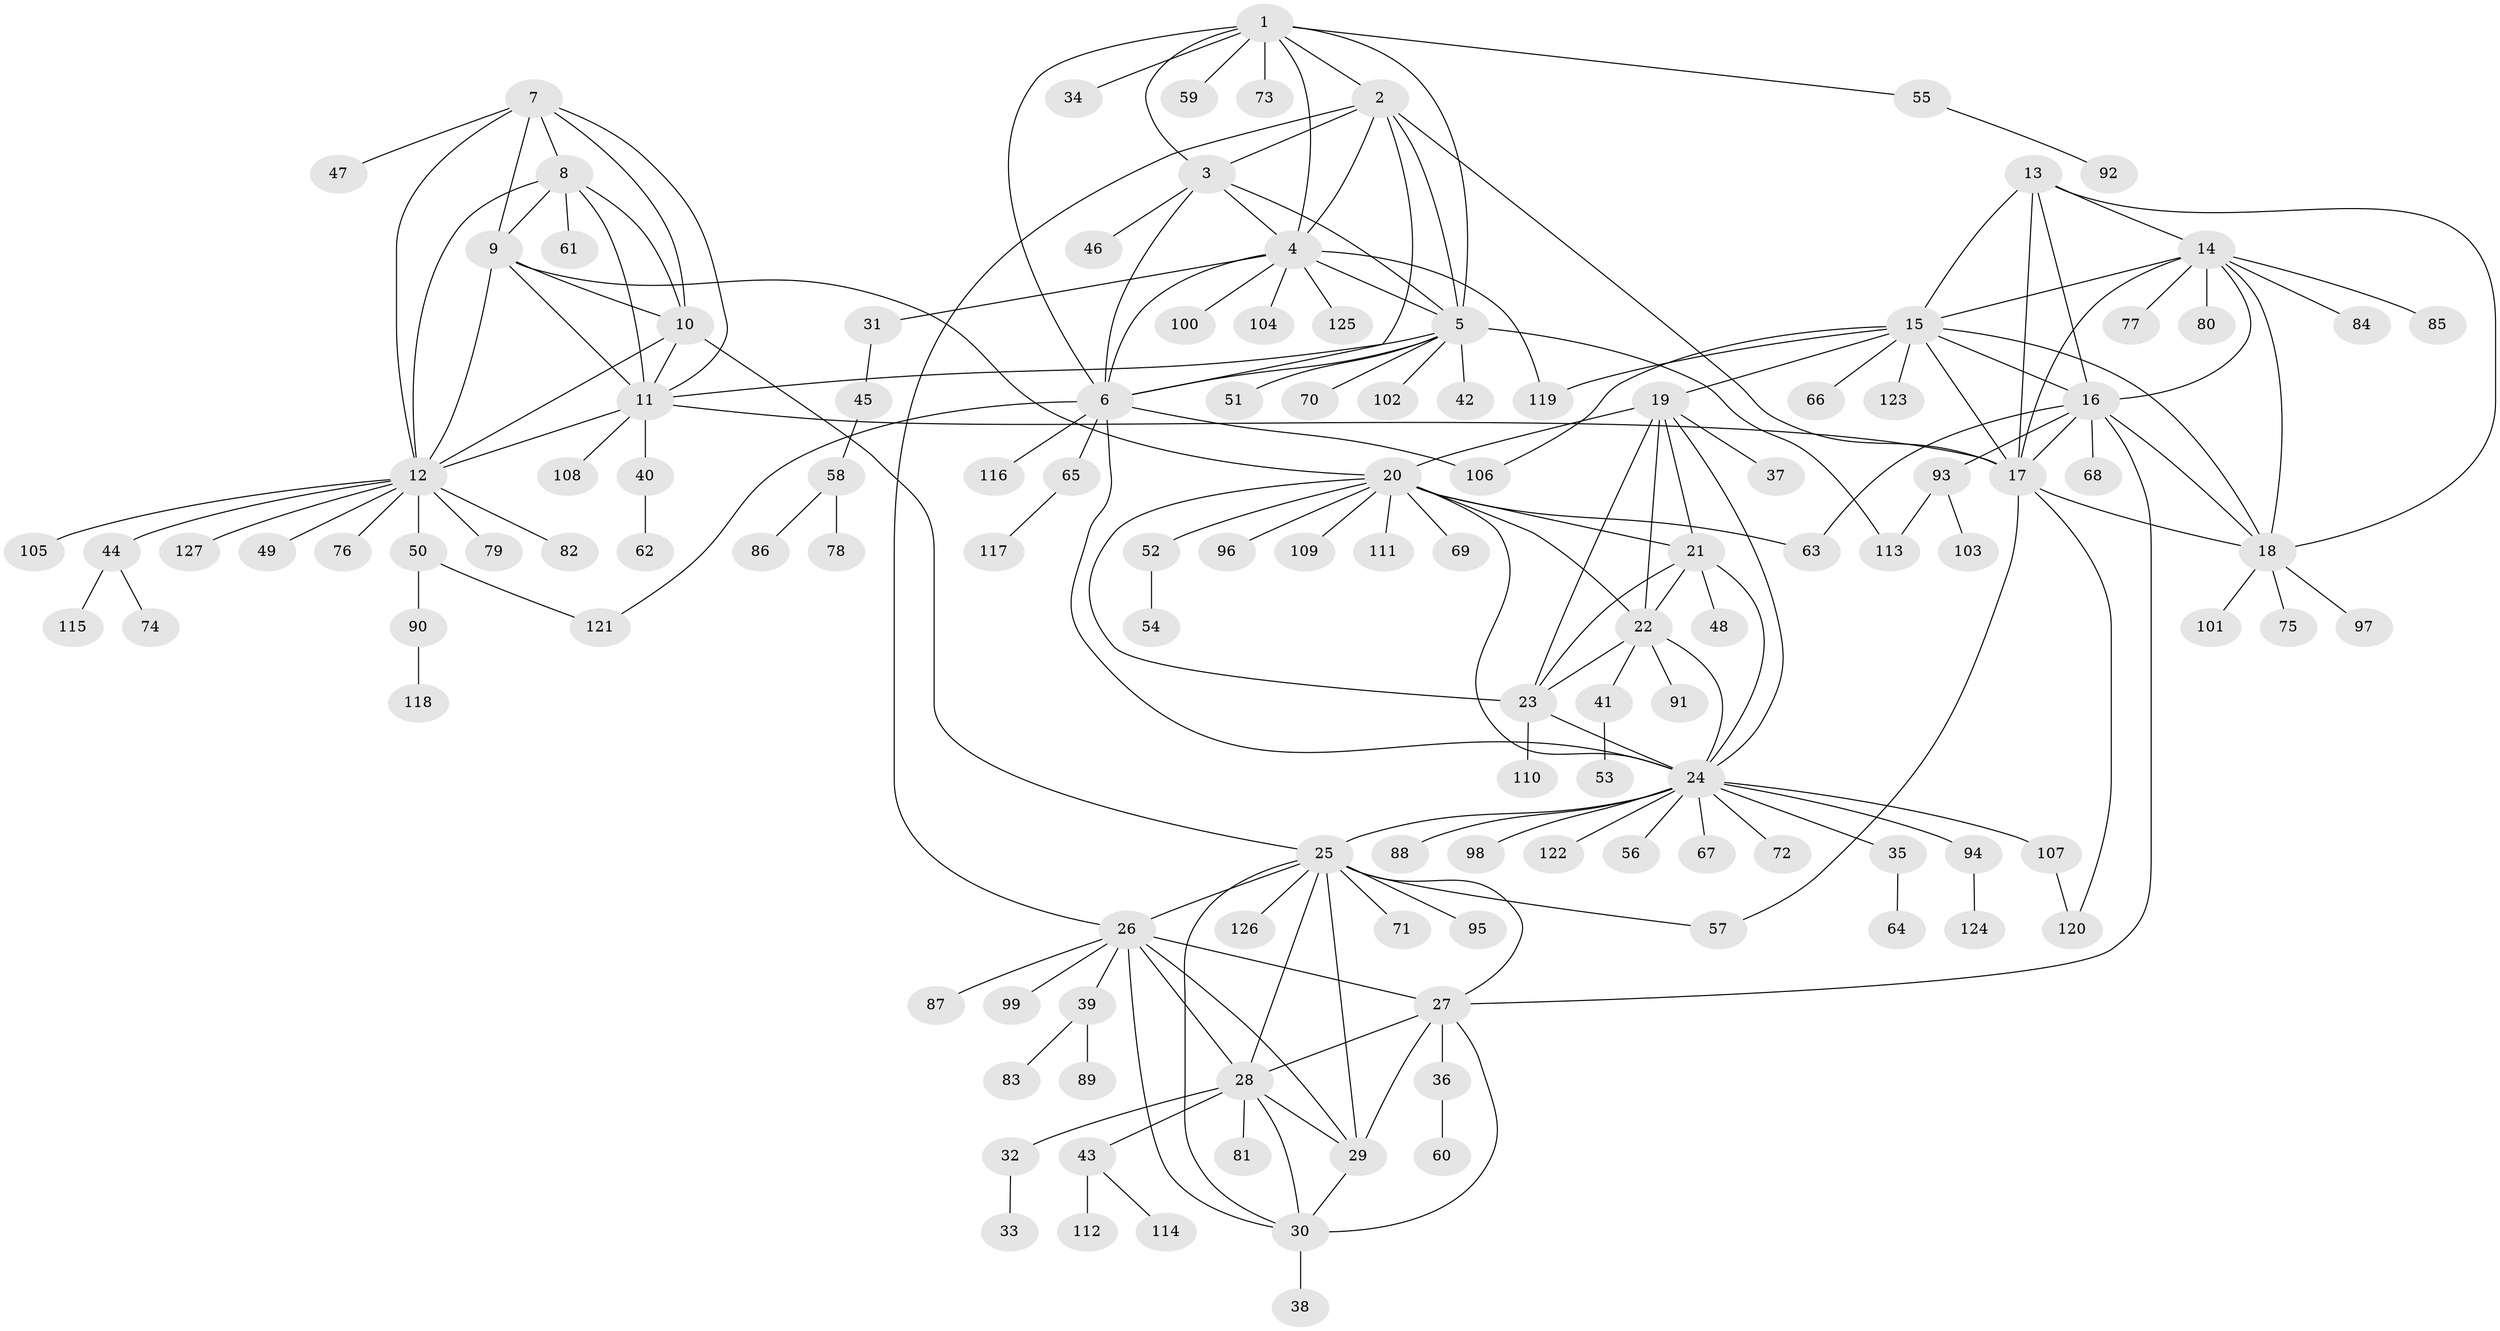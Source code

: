 // Generated by graph-tools (version 1.1) at 2025/50/03/09/25 03:50:34]
// undirected, 127 vertices, 189 edges
graph export_dot {
graph [start="1"]
  node [color=gray90,style=filled];
  1;
  2;
  3;
  4;
  5;
  6;
  7;
  8;
  9;
  10;
  11;
  12;
  13;
  14;
  15;
  16;
  17;
  18;
  19;
  20;
  21;
  22;
  23;
  24;
  25;
  26;
  27;
  28;
  29;
  30;
  31;
  32;
  33;
  34;
  35;
  36;
  37;
  38;
  39;
  40;
  41;
  42;
  43;
  44;
  45;
  46;
  47;
  48;
  49;
  50;
  51;
  52;
  53;
  54;
  55;
  56;
  57;
  58;
  59;
  60;
  61;
  62;
  63;
  64;
  65;
  66;
  67;
  68;
  69;
  70;
  71;
  72;
  73;
  74;
  75;
  76;
  77;
  78;
  79;
  80;
  81;
  82;
  83;
  84;
  85;
  86;
  87;
  88;
  89;
  90;
  91;
  92;
  93;
  94;
  95;
  96;
  97;
  98;
  99;
  100;
  101;
  102;
  103;
  104;
  105;
  106;
  107;
  108;
  109;
  110;
  111;
  112;
  113;
  114;
  115;
  116;
  117;
  118;
  119;
  120;
  121;
  122;
  123;
  124;
  125;
  126;
  127;
  1 -- 2;
  1 -- 3;
  1 -- 4;
  1 -- 5;
  1 -- 6;
  1 -- 34;
  1 -- 55;
  1 -- 59;
  1 -- 73;
  2 -- 3;
  2 -- 4;
  2 -- 5;
  2 -- 6;
  2 -- 17;
  2 -- 26;
  3 -- 4;
  3 -- 5;
  3 -- 6;
  3 -- 46;
  4 -- 5;
  4 -- 6;
  4 -- 31;
  4 -- 100;
  4 -- 104;
  4 -- 119;
  4 -- 125;
  5 -- 6;
  5 -- 11;
  5 -- 42;
  5 -- 51;
  5 -- 70;
  5 -- 102;
  5 -- 113;
  6 -- 24;
  6 -- 65;
  6 -- 106;
  6 -- 116;
  6 -- 121;
  7 -- 8;
  7 -- 9;
  7 -- 10;
  7 -- 11;
  7 -- 12;
  7 -- 47;
  8 -- 9;
  8 -- 10;
  8 -- 11;
  8 -- 12;
  8 -- 61;
  9 -- 10;
  9 -- 11;
  9 -- 12;
  9 -- 20;
  10 -- 11;
  10 -- 12;
  10 -- 25;
  11 -- 12;
  11 -- 17;
  11 -- 40;
  11 -- 108;
  12 -- 44;
  12 -- 49;
  12 -- 50;
  12 -- 76;
  12 -- 79;
  12 -- 82;
  12 -- 105;
  12 -- 127;
  13 -- 14;
  13 -- 15;
  13 -- 16;
  13 -- 17;
  13 -- 18;
  14 -- 15;
  14 -- 16;
  14 -- 17;
  14 -- 18;
  14 -- 77;
  14 -- 80;
  14 -- 84;
  14 -- 85;
  15 -- 16;
  15 -- 17;
  15 -- 18;
  15 -- 19;
  15 -- 66;
  15 -- 106;
  15 -- 119;
  15 -- 123;
  16 -- 17;
  16 -- 18;
  16 -- 27;
  16 -- 63;
  16 -- 68;
  16 -- 93;
  17 -- 18;
  17 -- 57;
  17 -- 120;
  18 -- 75;
  18 -- 97;
  18 -- 101;
  19 -- 20;
  19 -- 21;
  19 -- 22;
  19 -- 23;
  19 -- 24;
  19 -- 37;
  20 -- 21;
  20 -- 22;
  20 -- 23;
  20 -- 24;
  20 -- 52;
  20 -- 63;
  20 -- 69;
  20 -- 96;
  20 -- 109;
  20 -- 111;
  21 -- 22;
  21 -- 23;
  21 -- 24;
  21 -- 48;
  22 -- 23;
  22 -- 24;
  22 -- 41;
  22 -- 91;
  23 -- 24;
  23 -- 110;
  24 -- 25;
  24 -- 35;
  24 -- 56;
  24 -- 67;
  24 -- 72;
  24 -- 88;
  24 -- 94;
  24 -- 98;
  24 -- 107;
  24 -- 122;
  25 -- 26;
  25 -- 27;
  25 -- 28;
  25 -- 29;
  25 -- 30;
  25 -- 57;
  25 -- 71;
  25 -- 95;
  25 -- 126;
  26 -- 27;
  26 -- 28;
  26 -- 29;
  26 -- 30;
  26 -- 39;
  26 -- 87;
  26 -- 99;
  27 -- 28;
  27 -- 29;
  27 -- 30;
  27 -- 36;
  28 -- 29;
  28 -- 30;
  28 -- 32;
  28 -- 43;
  28 -- 81;
  29 -- 30;
  30 -- 38;
  31 -- 45;
  32 -- 33;
  35 -- 64;
  36 -- 60;
  39 -- 83;
  39 -- 89;
  40 -- 62;
  41 -- 53;
  43 -- 112;
  43 -- 114;
  44 -- 74;
  44 -- 115;
  45 -- 58;
  50 -- 90;
  50 -- 121;
  52 -- 54;
  55 -- 92;
  58 -- 78;
  58 -- 86;
  65 -- 117;
  90 -- 118;
  93 -- 103;
  93 -- 113;
  94 -- 124;
  107 -- 120;
}
